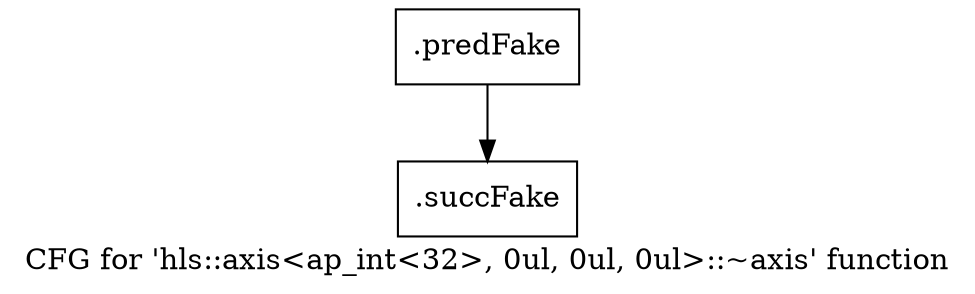 digraph "CFG for 'hls::axis\<ap_int\<32\>, 0ul, 0ul, 0ul\>::~axis' function" {
	label="CFG for 'hls::axis\<ap_int\<32\>, 0ul, 0ul, 0ul\>::~axis' function";

	Node0x4604960 [shape=record,filename="",linenumber="",label="{.predFake}"];
	Node0x4604960 -> Node0x47bb640[ callList="" memoryops="" filename="/media/miguel/NewVolume/Linux/Xilinx/Vitis_HLS/2020.2/include/ap_axi_sdata.h" execusionnum="0"];
	Node0x47bb640 [shape=record,filename="/media/miguel/NewVolume/Linux/Xilinx/Vitis_HLS/2020.2/include/ap_axi_sdata.h",linenumber="109",label="{.succFake}"];
}
